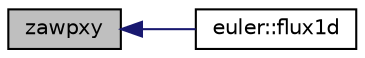 digraph "zawpxy"
{
 // INTERACTIVE_SVG=YES
  bgcolor="transparent";
  edge [fontname="Helvetica",fontsize="10",labelfontname="Helvetica",labelfontsize="10"];
  node [fontname="Helvetica",fontsize="10",shape=record];
  rankdir="LR";
  Node61 [label="zawpxy",height=0.2,width=0.4,color="black", fillcolor="grey75", style="filled", fontcolor="black"];
  Node61 -> Node62 [dir="back",color="midnightblue",fontsize="10",style="solid"];
  Node62 [label="euler::flux1d",height=0.2,width=0.4,color="black",URL="$namespaceeuler.html#a75d1a7e992d0b046ee381c90d22d4c44",tooltip="Computes the inviscid fluxes in one dimension. "];
}

